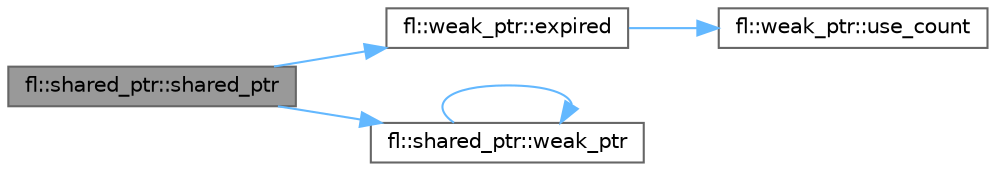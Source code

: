 digraph "fl::shared_ptr::shared_ptr"
{
 // INTERACTIVE_SVG=YES
 // LATEX_PDF_SIZE
  bgcolor="transparent";
  edge [fontname=Helvetica,fontsize=10,labelfontname=Helvetica,labelfontsize=10];
  node [fontname=Helvetica,fontsize=10,shape=box,height=0.2,width=0.4];
  rankdir="LR";
  Node1 [id="Node000001",label="fl::shared_ptr::shared_ptr",height=0.2,width=0.4,color="gray40", fillcolor="grey60", style="filled", fontcolor="black",tooltip=" "];
  Node1 -> Node2 [id="edge1_Node000001_Node000002",color="steelblue1",style="solid",tooltip=" "];
  Node2 [id="Node000002",label="fl::weak_ptr::expired",height=0.2,width=0.4,color="grey40", fillcolor="white", style="filled",URL="$d1/dd6/classfl_1_1weak__ptr_ae82099843bf0659d6e39a41180c6810b.html#ae82099843bf0659d6e39a41180c6810b",tooltip=" "];
  Node2 -> Node3 [id="edge2_Node000002_Node000003",color="steelblue1",style="solid",tooltip=" "];
  Node3 [id="Node000003",label="fl::weak_ptr::use_count",height=0.2,width=0.4,color="grey40", fillcolor="white", style="filled",URL="$d1/dd6/classfl_1_1weak__ptr_ab5e8923f66e8f0904b9e783be53a5af8.html#ab5e8923f66e8f0904b9e783be53a5af8",tooltip=" "];
  Node1 -> Node4 [id="edge3_Node000001_Node000004",color="steelblue1",style="solid",tooltip=" "];
  Node4 [id="Node000004",label="fl::shared_ptr::weak_ptr",height=0.2,width=0.4,color="grey40", fillcolor="white", style="filled",URL="$d1/d74/classfl_1_1shared__ptr_a27df6e2a1650d985bdeda33f0303c83f.html#a27df6e2a1650d985bdeda33f0303c83f",tooltip=" "];
  Node4 -> Node4 [id="edge4_Node000004_Node000004",color="steelblue1",style="solid",tooltip=" "];
}

